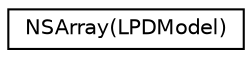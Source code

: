 digraph "Graphical Class Hierarchy"
{
  edge [fontname="Helvetica",fontsize="10",labelfontname="Helvetica",labelfontsize="10"];
  node [fontname="Helvetica",fontsize="10",shape=record];
  rankdir="LR";
  Node0 [label="NSArray(LPDModel)",height=0.2,width=0.4,color="black", fillcolor="white", style="filled",URL="$category_n_s_array_07_l_p_d_model_08.html"];
}
